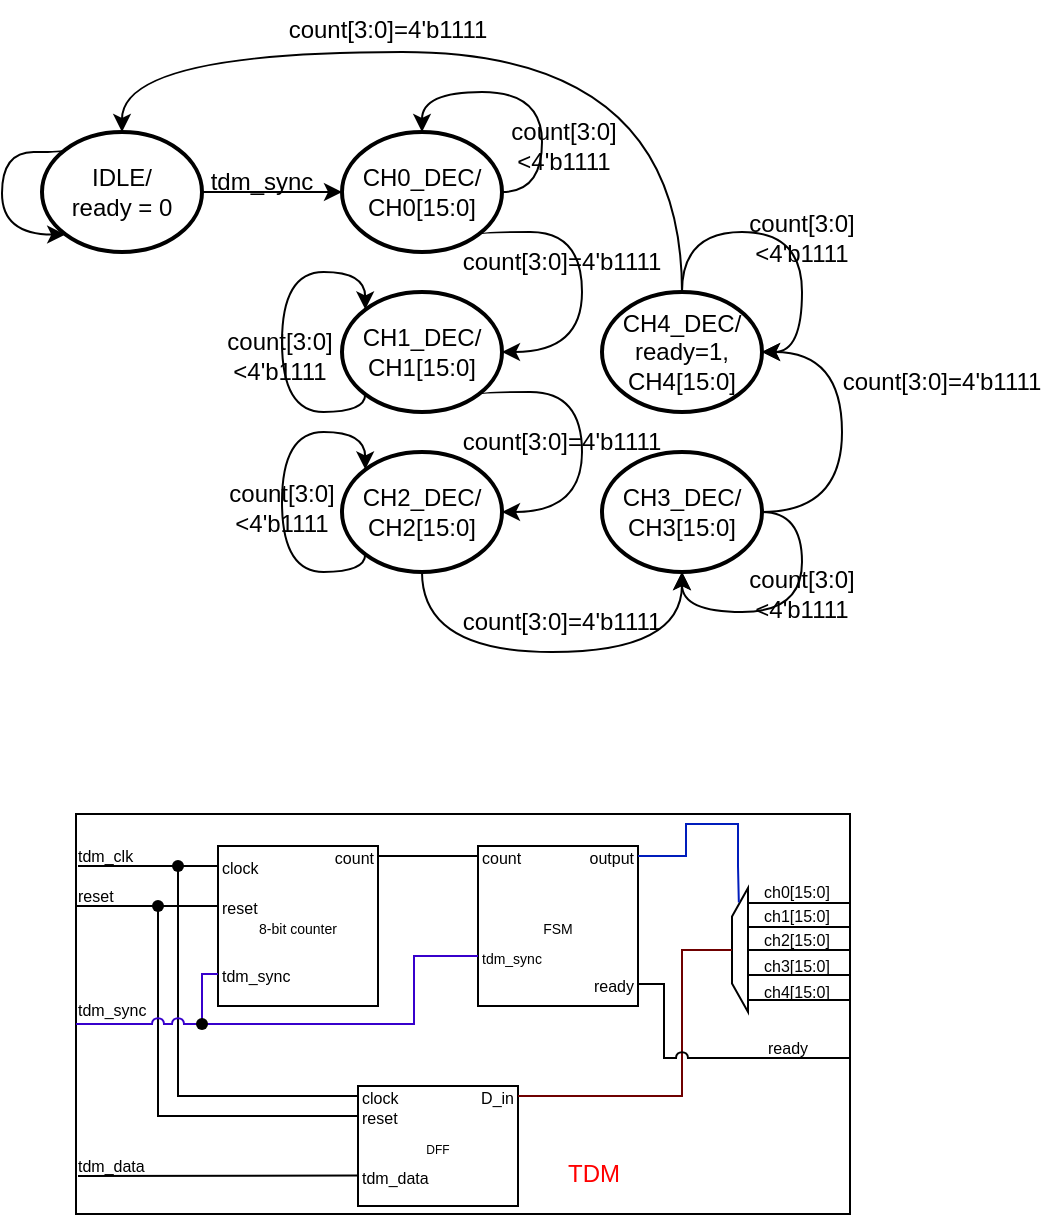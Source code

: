 <mxfile version="22.1.0" type="github">
  <diagram id="pO2yckjJLUHZ3hkfKYDs" name="Page-1">
    <mxGraphModel dx="989" dy="509" grid="0" gridSize="1" guides="1" tooltips="1" connect="1" arrows="1" fold="1" page="1" pageScale="1" pageWidth="1169" pageHeight="827" math="0" shadow="0">
      <root>
        <mxCell id="0" />
        <mxCell id="1" parent="0" />
        <mxCell id="PHXaZqlkiY236tPAjjlE-46" value="" style="group" vertex="1" connectable="0" parent="1">
          <mxGeometry x="315" y="558" width="405" height="200" as="geometry" />
        </mxCell>
        <mxCell id="-irzvPiJJPFumrXj4F0A-75" value="" style="rounded=0;whiteSpace=wrap;html=1;movable=1;resizable=1;rotatable=1;deletable=1;editable=1;locked=0;connectable=1;" parent="PHXaZqlkiY236tPAjjlE-46" vertex="1">
          <mxGeometry x="1" width="387" height="200" as="geometry" />
        </mxCell>
        <mxCell id="-irzvPiJJPFumrXj4F0A-76" value="&lt;font style=&quot;font-size: 7px;&quot;&gt;FSM&lt;/font&gt;" style="rounded=0;whiteSpace=wrap;html=1;movable=1;resizable=1;rotatable=1;deletable=1;editable=1;locked=0;connectable=1;container=0;" parent="PHXaZqlkiY236tPAjjlE-46" vertex="1">
          <mxGeometry x="202" y="16" width="80" height="80" as="geometry" />
        </mxCell>
        <mxCell id="-irzvPiJJPFumrXj4F0A-78" value="&lt;font style=&quot;font-size: 8px;&quot;&gt;count&lt;/font&gt;" style="text;html=1;strokeColor=none;fillColor=none;align=left;verticalAlign=middle;whiteSpace=wrap;rounded=0;movable=1;resizable=1;rotatable=1;deletable=1;editable=1;locked=0;connectable=1;container=0;" parent="PHXaZqlkiY236tPAjjlE-46" vertex="1">
          <mxGeometry x="202" y="16" width="60" height="10" as="geometry" />
        </mxCell>
        <mxCell id="-irzvPiJJPFumrXj4F0A-105" value="&lt;font style=&quot;font-size: 7px;&quot;&gt;tdm_sync&lt;/font&gt;" style="text;html=1;strokeColor=none;fillColor=none;align=left;verticalAlign=middle;whiteSpace=wrap;rounded=0;movable=1;resizable=1;rotatable=1;deletable=1;editable=1;locked=0;connectable=1;container=0;" parent="PHXaZqlkiY236tPAjjlE-46" vertex="1">
          <mxGeometry x="202" y="66" width="60" height="10" as="geometry" />
        </mxCell>
        <mxCell id="-irzvPiJJPFumrXj4F0A-106" value="&lt;font style=&quot;font-size: 8px;&quot;&gt;output&lt;/font&gt;" style="text;html=1;strokeColor=none;fillColor=none;align=right;verticalAlign=middle;whiteSpace=wrap;rounded=0;movable=1;resizable=1;rotatable=1;deletable=1;editable=1;locked=0;connectable=1;container=0;" parent="PHXaZqlkiY236tPAjjlE-46" vertex="1">
          <mxGeometry x="222" y="16" width="60" height="10" as="geometry" />
        </mxCell>
        <mxCell id="-irzvPiJJPFumrXj4F0A-117" value="&lt;font style=&quot;font-size: 6px;&quot;&gt;DFF&lt;/font&gt;" style="rounded=0;whiteSpace=wrap;html=1;movable=1;resizable=1;rotatable=1;deletable=1;editable=1;locked=0;connectable=1;container=0;" parent="PHXaZqlkiY236tPAjjlE-46" vertex="1">
          <mxGeometry x="142" y="136" width="80" height="60" as="geometry" />
        </mxCell>
        <mxCell id="-irzvPiJJPFumrXj4F0A-118" value="&lt;font style=&quot;font-size: 7px;&quot;&gt;8-bit counter&lt;/font&gt;" style="rounded=0;whiteSpace=wrap;html=1;movable=1;resizable=1;rotatable=1;deletable=1;editable=1;locked=0;connectable=1;container=0;" parent="PHXaZqlkiY236tPAjjlE-46" vertex="1">
          <mxGeometry x="72" y="16" width="80" height="80" as="geometry" />
        </mxCell>
        <mxCell id="-irzvPiJJPFumrXj4F0A-119" value="&lt;font style=&quot;font-size: 8px;&quot;&gt;clock&lt;/font&gt;" style="text;html=1;strokeColor=none;fillColor=none;align=left;verticalAlign=middle;whiteSpace=wrap;rounded=0;movable=1;resizable=1;rotatable=1;deletable=1;editable=1;locked=0;connectable=1;container=0;" parent="PHXaZqlkiY236tPAjjlE-46" vertex="1">
          <mxGeometry x="72" y="21" width="60" height="10" as="geometry" />
        </mxCell>
        <mxCell id="-irzvPiJJPFumrXj4F0A-120" value="&lt;span style=&quot;font-size: 8px;&quot;&gt;reset&lt;/span&gt;" style="text;html=1;strokeColor=none;fillColor=none;align=left;verticalAlign=middle;whiteSpace=wrap;rounded=0;movable=1;resizable=1;rotatable=1;deletable=1;editable=1;locked=0;connectable=1;container=0;" parent="PHXaZqlkiY236tPAjjlE-46" vertex="1">
          <mxGeometry x="72" y="41" width="60" height="10" as="geometry" />
        </mxCell>
        <mxCell id="PHXaZqlkiY236tPAjjlE-7" style="edgeStyle=orthogonalEdgeStyle;rounded=0;orthogonalLoop=1;jettySize=auto;html=1;entryX=0;entryY=0.5;entryDx=0;entryDy=0;movable=1;resizable=1;rotatable=1;deletable=1;editable=1;locked=0;connectable=1;endArrow=none;endFill=0;" edge="1" parent="PHXaZqlkiY236tPAjjlE-46" source="-irzvPiJJPFumrXj4F0A-121" target="-irzvPiJJPFumrXj4F0A-78">
          <mxGeometry relative="1" as="geometry">
            <mxPoint x="191.784" y="34" as="targetPoint" />
          </mxGeometry>
        </mxCell>
        <mxCell id="-irzvPiJJPFumrXj4F0A-121" value="&lt;span style=&quot;font-size: 8px;&quot;&gt;count&lt;/span&gt;" style="text;html=1;strokeColor=none;fillColor=none;align=right;verticalAlign=middle;whiteSpace=wrap;rounded=0;movable=1;resizable=1;rotatable=1;deletable=1;editable=1;locked=0;connectable=1;container=0;" parent="PHXaZqlkiY236tPAjjlE-46" vertex="1">
          <mxGeometry x="92" y="16" width="60" height="10" as="geometry" />
        </mxCell>
        <mxCell id="-irzvPiJJPFumrXj4F0A-122" value="&lt;font style=&quot;font-size: 8px;&quot;&gt;clock&lt;/font&gt;" style="text;html=1;strokeColor=none;fillColor=none;align=left;verticalAlign=middle;whiteSpace=wrap;rounded=0;movable=1;resizable=1;rotatable=1;deletable=1;editable=1;locked=0;connectable=1;container=0;" parent="PHXaZqlkiY236tPAjjlE-46" vertex="1">
          <mxGeometry x="142" y="136" width="60" height="10" as="geometry" />
        </mxCell>
        <mxCell id="-irzvPiJJPFumrXj4F0A-123" value="&lt;span style=&quot;font-size: 8px;&quot;&gt;reset&lt;/span&gt;" style="text;html=1;strokeColor=none;fillColor=none;align=left;verticalAlign=middle;whiteSpace=wrap;rounded=0;movable=1;resizable=1;rotatable=1;deletable=1;editable=1;locked=0;connectable=1;container=0;" parent="PHXaZqlkiY236tPAjjlE-46" vertex="1">
          <mxGeometry x="142" y="146" width="60" height="10" as="geometry" />
        </mxCell>
        <mxCell id="-irzvPiJJPFumrXj4F0A-124" value="&lt;font style=&quot;font-size: 8px;&quot;&gt;tdm_data&lt;/font&gt;" style="text;html=1;strokeColor=none;fillColor=none;align=left;verticalAlign=middle;whiteSpace=wrap;rounded=0;movable=1;resizable=1;rotatable=1;deletable=1;editable=1;locked=0;connectable=1;container=0;" parent="PHXaZqlkiY236tPAjjlE-46" vertex="1">
          <mxGeometry x="142" y="176" width="60" height="10" as="geometry" />
        </mxCell>
        <mxCell id="-irzvPiJJPFumrXj4F0A-125" value="" style="endArrow=none;html=1;rounded=0;endFill=0;movable=1;resizable=1;rotatable=1;deletable=1;editable=1;locked=0;connectable=1;entryX=0.005;entryY=0.515;entryDx=0;entryDy=0;entryPerimeter=0;" parent="PHXaZqlkiY236tPAjjlE-46" edge="1" target="PHXaZqlkiY236tPAjjlE-1">
          <mxGeometry width="50" height="50" relative="1" as="geometry">
            <mxPoint x="2" y="26" as="sourcePoint" />
            <mxPoint x="72" y="25.76" as="targetPoint" />
          </mxGeometry>
        </mxCell>
        <mxCell id="-irzvPiJJPFumrXj4F0A-129" value="" style="endArrow=none;html=1;rounded=0;endFill=0;movable=1;resizable=1;rotatable=1;deletable=1;editable=1;locked=0;connectable=1;" parent="PHXaZqlkiY236tPAjjlE-46" edge="1" source="PHXaZqlkiY236tPAjjlE-4">
          <mxGeometry width="50" height="50" relative="1" as="geometry">
            <mxPoint x="42" y="153" as="sourcePoint" />
            <mxPoint x="42" y="46" as="targetPoint" />
          </mxGeometry>
        </mxCell>
        <mxCell id="-irzvPiJJPFumrXj4F0A-134" value="" style="endArrow=none;html=1;rounded=0;endFill=0;movable=1;resizable=1;rotatable=1;deletable=1;editable=1;locked=0;connectable=1;" parent="PHXaZqlkiY236tPAjjlE-46" edge="1">
          <mxGeometry width="50" height="50" relative="1" as="geometry">
            <mxPoint x="2" y="181" as="sourcePoint" />
            <mxPoint x="142" y="180.76" as="targetPoint" />
          </mxGeometry>
        </mxCell>
        <mxCell id="-irzvPiJJPFumrXj4F0A-135" value="&lt;span style=&quot;font-size: 8px;&quot;&gt;D_in&lt;/span&gt;" style="text;html=1;strokeColor=none;fillColor=none;align=right;verticalAlign=middle;whiteSpace=wrap;rounded=0;movable=1;resizable=1;rotatable=1;deletable=1;editable=1;locked=0;connectable=1;container=0;" parent="PHXaZqlkiY236tPAjjlE-46" vertex="1">
          <mxGeometry x="162" y="136" width="60" height="10" as="geometry" />
        </mxCell>
        <mxCell id="-irzvPiJJPFumrXj4F0A-139" value="&lt;span style=&quot;font-size: 8px;&quot;&gt;ch4[15:0]&lt;/span&gt;" style="text;html=1;strokeColor=none;fillColor=none;align=left;verticalAlign=middle;whiteSpace=wrap;rounded=0;movable=1;resizable=1;rotatable=1;deletable=1;editable=1;locked=0;connectable=1;container=0;" parent="PHXaZqlkiY236tPAjjlE-46" vertex="1">
          <mxGeometry x="343" y="83" width="60" height="10" as="geometry" />
        </mxCell>
        <mxCell id="-irzvPiJJPFumrXj4F0A-140" value="&lt;span style=&quot;font-size: 8px;&quot;&gt;ch3[15:0]&lt;/span&gt;" style="text;html=1;strokeColor=none;fillColor=none;align=left;verticalAlign=middle;whiteSpace=wrap;rounded=0;movable=1;resizable=1;rotatable=1;deletable=1;editable=1;locked=0;connectable=1;container=0;" parent="PHXaZqlkiY236tPAjjlE-46" vertex="1">
          <mxGeometry x="343" y="70" width="60" height="10" as="geometry" />
        </mxCell>
        <mxCell id="-irzvPiJJPFumrXj4F0A-141" value="&lt;span style=&quot;font-size: 8px;&quot;&gt;ch1[15:0]&lt;/span&gt;" style="text;html=1;strokeColor=none;fillColor=none;align=left;verticalAlign=middle;whiteSpace=wrap;rounded=0;movable=1;resizable=1;rotatable=1;deletable=1;editable=1;locked=0;connectable=1;container=0;" parent="PHXaZqlkiY236tPAjjlE-46" vertex="1">
          <mxGeometry x="343" y="45" width="60" height="10" as="geometry" />
        </mxCell>
        <mxCell id="-irzvPiJJPFumrXj4F0A-142" value="&lt;span style=&quot;font-size: 8px;&quot;&gt;ch2[15:0]&lt;/span&gt;" style="text;html=1;strokeColor=none;fillColor=none;align=left;verticalAlign=middle;whiteSpace=wrap;rounded=0;movable=1;resizable=1;rotatable=1;deletable=1;editable=1;locked=0;connectable=1;container=0;" parent="PHXaZqlkiY236tPAjjlE-46" vertex="1">
          <mxGeometry x="343" y="57" width="60" height="10" as="geometry" />
        </mxCell>
        <mxCell id="-irzvPiJJPFumrXj4F0A-143" value="&lt;span style=&quot;font-size: 8px;&quot;&gt;ch0[15:0]&lt;/span&gt;" style="text;html=1;strokeColor=none;fillColor=none;align=left;verticalAlign=middle;whiteSpace=wrap;rounded=0;movable=1;resizable=1;rotatable=1;deletable=1;editable=1;locked=0;connectable=1;container=0;" parent="PHXaZqlkiY236tPAjjlE-46" vertex="1">
          <mxGeometry x="343" y="33" width="60" height="10" as="geometry" />
        </mxCell>
        <mxCell id="-irzvPiJJPFumrXj4F0A-144" value="&lt;span style=&quot;font-size: 8px;&quot;&gt;tdm_sync&lt;/span&gt;" style="text;html=1;strokeColor=none;fillColor=none;align=left;verticalAlign=middle;whiteSpace=wrap;rounded=0;movable=1;resizable=1;rotatable=1;deletable=1;editable=1;locked=0;connectable=1;container=0;" parent="PHXaZqlkiY236tPAjjlE-46" vertex="1">
          <mxGeometry y="92" width="60" height="10" as="geometry" />
        </mxCell>
        <mxCell id="-irzvPiJJPFumrXj4F0A-145" value="&lt;span style=&quot;font-size: 8px;&quot;&gt;tdm_data&lt;/span&gt;" style="text;html=1;strokeColor=none;fillColor=none;align=left;verticalAlign=middle;whiteSpace=wrap;rounded=0;movable=1;resizable=1;rotatable=1;deletable=1;editable=1;locked=0;connectable=1;container=0;" parent="PHXaZqlkiY236tPAjjlE-46" vertex="1">
          <mxGeometry y="170" width="60" height="10" as="geometry" />
        </mxCell>
        <mxCell id="-irzvPiJJPFumrXj4F0A-146" value="&lt;span style=&quot;font-size: 8px;&quot;&gt;tdm_clk&lt;/span&gt;" style="text;html=1;strokeColor=none;fillColor=none;align=left;verticalAlign=middle;whiteSpace=wrap;rounded=0;movable=1;resizable=1;rotatable=1;deletable=1;editable=1;locked=0;connectable=1;container=0;" parent="PHXaZqlkiY236tPAjjlE-46" vertex="1">
          <mxGeometry y="15" width="60" height="10" as="geometry" />
        </mxCell>
        <mxCell id="-irzvPiJJPFumrXj4F0A-147" value="&lt;span style=&quot;font-size: 8px;&quot;&gt;reset&lt;/span&gt;" style="text;html=1;strokeColor=none;fillColor=none;align=left;verticalAlign=middle;whiteSpace=wrap;rounded=0;movable=1;resizable=1;rotatable=1;deletable=1;editable=1;locked=0;connectable=1;container=0;" parent="PHXaZqlkiY236tPAjjlE-46" vertex="1">
          <mxGeometry y="35" width="60" height="10" as="geometry" />
        </mxCell>
        <mxCell id="-irzvPiJJPFumrXj4F0A-148" value="&lt;font color=&quot;#ff0000&quot;&gt;TDM&lt;/font&gt;" style="text;html=1;strokeColor=none;fillColor=none;align=center;verticalAlign=middle;whiteSpace=wrap;rounded=0;container=0;movable=1;resizable=1;rotatable=1;deletable=1;editable=1;locked=0;connectable=1;" parent="PHXaZqlkiY236tPAjjlE-46" vertex="1">
          <mxGeometry x="230" y="165" width="60" height="30" as="geometry" />
        </mxCell>
        <mxCell id="PHXaZqlkiY236tPAjjlE-2" style="edgeStyle=orthogonalEdgeStyle;rounded=0;orthogonalLoop=1;jettySize=auto;html=1;entryX=0;entryY=0.5;entryDx=0;entryDy=0;endArrow=none;endFill=0;movable=1;resizable=1;rotatable=1;deletable=1;editable=1;locked=0;connectable=1;" edge="1" parent="PHXaZqlkiY236tPAjjlE-46" source="PHXaZqlkiY236tPAjjlE-1" target="-irzvPiJJPFumrXj4F0A-119">
          <mxGeometry relative="1" as="geometry" />
        </mxCell>
        <mxCell id="PHXaZqlkiY236tPAjjlE-3" style="edgeStyle=orthogonalEdgeStyle;rounded=0;orthogonalLoop=1;jettySize=auto;html=1;entryX=0;entryY=0.5;entryDx=0;entryDy=0;endArrow=none;endFill=0;jumpStyle=arc;movable=1;resizable=1;rotatable=1;deletable=1;editable=1;locked=0;connectable=1;" edge="1" parent="PHXaZqlkiY236tPAjjlE-46" source="PHXaZqlkiY236tPAjjlE-1" target="-irzvPiJJPFumrXj4F0A-122">
          <mxGeometry relative="1" as="geometry">
            <mxPoint x="107" y="134" as="targetPoint" />
            <Array as="points">
              <mxPoint x="52" y="141" />
            </Array>
          </mxGeometry>
        </mxCell>
        <mxCell id="PHXaZqlkiY236tPAjjlE-1" value="" style="shape=waypoint;sketch=0;fillStyle=solid;size=6;pointerEvents=1;points=[];fillColor=none;resizable=1;rotatable=1;perimeter=centerPerimeter;snapToPoint=1;movable=1;deletable=1;editable=1;locked=0;connectable=1;" vertex="1" parent="PHXaZqlkiY236tPAjjlE-46">
          <mxGeometry x="42" y="16" width="20" height="20" as="geometry" />
        </mxCell>
        <mxCell id="PHXaZqlkiY236tPAjjlE-6" style="edgeStyle=orthogonalEdgeStyle;rounded=0;orthogonalLoop=1;jettySize=auto;html=1;entryX=0;entryY=0.5;entryDx=0;entryDy=0;endArrow=none;endFill=0;movable=1;resizable=1;rotatable=1;deletable=1;editable=1;locked=0;connectable=1;" edge="1" parent="PHXaZqlkiY236tPAjjlE-46" source="PHXaZqlkiY236tPAjjlE-4" target="-irzvPiJJPFumrXj4F0A-120">
          <mxGeometry relative="1" as="geometry">
            <mxPoint x="66" y="47" as="targetPoint" />
          </mxGeometry>
        </mxCell>
        <mxCell id="PHXaZqlkiY236tPAjjlE-11" style="edgeStyle=orthogonalEdgeStyle;rounded=0;orthogonalLoop=1;jettySize=auto;html=1;entryX=0;entryY=0.5;entryDx=0;entryDy=0;endArrow=none;endFill=0;jumpStyle=arc;movable=1;resizable=1;rotatable=1;deletable=1;editable=1;locked=0;connectable=1;" edge="1" parent="PHXaZqlkiY236tPAjjlE-46" source="PHXaZqlkiY236tPAjjlE-4" target="-irzvPiJJPFumrXj4F0A-123">
          <mxGeometry relative="1" as="geometry">
            <Array as="points">
              <mxPoint x="42" y="151" />
            </Array>
          </mxGeometry>
        </mxCell>
        <mxCell id="PHXaZqlkiY236tPAjjlE-4" value="" style="shape=waypoint;sketch=0;fillStyle=solid;size=6;pointerEvents=1;points=[];fillColor=none;resizable=1;rotatable=1;perimeter=centerPerimeter;snapToPoint=1;movable=1;deletable=1;editable=1;locked=0;connectable=1;" vertex="1" parent="PHXaZqlkiY236tPAjjlE-46">
          <mxGeometry x="32" y="36" width="20" height="20" as="geometry" />
        </mxCell>
        <mxCell id="PHXaZqlkiY236tPAjjlE-8" style="edgeStyle=orthogonalEdgeStyle;rounded=0;orthogonalLoop=1;jettySize=auto;html=1;exitX=0;exitY=1;exitDx=0;exitDy=0;entryX=0.008;entryY=0.539;entryDx=0;entryDy=0;entryPerimeter=0;endArrow=none;endFill=0;movable=1;resizable=1;rotatable=1;deletable=1;editable=1;locked=0;connectable=1;" edge="1" parent="PHXaZqlkiY236tPAjjlE-46">
          <mxGeometry relative="1" as="geometry">
            <mxPoint x="1" y="46" as="sourcePoint" />
            <mxPoint x="41" y="47" as="targetPoint" />
            <Array as="points">
              <mxPoint x="41" y="46" />
            </Array>
          </mxGeometry>
        </mxCell>
        <mxCell id="PHXaZqlkiY236tPAjjlE-16" style="edgeStyle=orthogonalEdgeStyle;rounded=0;orthogonalLoop=1;jettySize=auto;html=1;exitX=0.5;exitY=0;exitDx=0;exitDy=0;endArrow=none;endFill=0;movable=1;resizable=1;rotatable=1;deletable=1;editable=1;locked=0;connectable=1;" edge="1" parent="PHXaZqlkiY236tPAjjlE-46">
          <mxGeometry relative="1" as="geometry">
            <mxPoint x="388" y="68" as="targetPoint" />
            <mxPoint x="337" y="68" as="sourcePoint" />
          </mxGeometry>
        </mxCell>
        <mxCell id="PHXaZqlkiY236tPAjjlE-18" style="edgeStyle=orthogonalEdgeStyle;rounded=0;orthogonalLoop=1;jettySize=auto;html=1;exitX=0.25;exitY=1;exitDx=0;exitDy=0;exitPerimeter=0;endArrow=none;endFill=0;movable=1;resizable=1;rotatable=1;deletable=1;editable=1;locked=0;connectable=1;" edge="1" parent="PHXaZqlkiY236tPAjjlE-46">
          <mxGeometry relative="1" as="geometry">
            <mxPoint x="388" y="44.533" as="targetPoint" />
            <mxPoint x="337" y="44.5" as="sourcePoint" />
          </mxGeometry>
        </mxCell>
        <mxCell id="PHXaZqlkiY236tPAjjlE-19" style="edgeStyle=orthogonalEdgeStyle;rounded=0;orthogonalLoop=1;jettySize=auto;html=1;exitX=0.75;exitY=1;exitDx=0;exitDy=0;exitPerimeter=0;endArrow=none;endFill=0;movable=1;resizable=1;rotatable=1;deletable=1;editable=1;locked=0;connectable=1;" edge="1" parent="PHXaZqlkiY236tPAjjlE-46">
          <mxGeometry relative="1" as="geometry">
            <mxPoint x="388" y="80.467" as="targetPoint" />
            <mxPoint x="337.0" y="80.5" as="sourcePoint" />
          </mxGeometry>
        </mxCell>
        <mxCell id="PHXaZqlkiY236tPAjjlE-20" style="edgeStyle=orthogonalEdgeStyle;rounded=0;orthogonalLoop=1;jettySize=auto;html=1;exitX=1;exitY=1;exitDx=0;exitDy=0;exitPerimeter=0;endArrow=none;endFill=0;movable=1;resizable=1;rotatable=1;deletable=1;editable=1;locked=0;connectable=1;" edge="1" parent="PHXaZqlkiY236tPAjjlE-46">
          <mxGeometry relative="1" as="geometry">
            <mxPoint x="388" y="93" as="targetPoint" />
            <mxPoint x="337.0" y="93.0" as="sourcePoint" />
          </mxGeometry>
        </mxCell>
        <mxCell id="PHXaZqlkiY236tPAjjlE-14" value="" style="verticalLabelPosition=middle;verticalAlign=middle;html=1;shape=trapezoid;perimeter=trapezoidPerimeter;whiteSpace=wrap;size=0.23;arcSize=10;flipV=1;labelPosition=center;align=center;rotation=90;points=[[0,0,0,0,0],[0,0.25,0,0,0],[0,0.5,0,0,0],[0,0.75,0,0,0],[0,1,0,0,0],[0.25,0,0,0,0],[0.25,1,0,0,0],[0.48,0,0,0,-19],[0.5,0,0,0,0],[0.5,1,0,0,0],[0.75,0,0,0,0],[0.75,1,0,0,0],[1,0,0,0,0],[1,0.25,0,0,0],[1,0.33,0,0,0],[1,0.5,0,0,0],[1,0.67,0,0,0],[1,0.75,0,0,0],[1,1,0,0,0]];movable=1;resizable=1;rotatable=1;deletable=1;editable=1;locked=0;connectable=1;" vertex="1" parent="PHXaZqlkiY236tPAjjlE-46">
          <mxGeometry x="302" y="64" width="62" height="8" as="geometry" />
        </mxCell>
        <mxCell id="PHXaZqlkiY236tPAjjlE-12" style="edgeStyle=orthogonalEdgeStyle;rounded=0;orthogonalLoop=1;jettySize=auto;html=1;exitX=1;exitY=0.5;exitDx=0;exitDy=0;fillColor=#0050ef;strokeColor=#001DBC;entryX=0.116;entryY=0.427;entryDx=0;entryDy=0;entryPerimeter=0;movable=1;resizable=1;rotatable=1;deletable=1;editable=1;locked=0;connectable=1;endArrow=none;endFill=0;" edge="1" parent="PHXaZqlkiY236tPAjjlE-46" source="-irzvPiJJPFumrXj4F0A-106" target="PHXaZqlkiY236tPAjjlE-14">
          <mxGeometry relative="1" as="geometry">
            <mxPoint x="269" y="8" as="sourcePoint" />
            <mxPoint x="307" y="50" as="targetPoint" />
            <Array as="points">
              <mxPoint x="306" y="21" />
              <mxPoint x="306" y="5" />
              <mxPoint x="332" y="5" />
              <mxPoint x="332" y="26" />
              <mxPoint x="332" y="26" />
            </Array>
          </mxGeometry>
        </mxCell>
        <mxCell id="PHXaZqlkiY236tPAjjlE-13" style="edgeStyle=orthogonalEdgeStyle;rounded=0;orthogonalLoop=1;jettySize=auto;html=1;exitX=1;exitY=0.5;exitDx=0;exitDy=0;entryX=0.5;entryY=1;entryDx=0;entryDy=0;fillColor=#a20025;strokeColor=#6F0000;endArrow=none;endFill=0;jumpStyle=arc;movable=1;resizable=1;rotatable=1;deletable=1;editable=1;locked=0;connectable=1;" edge="1" parent="PHXaZqlkiY236tPAjjlE-46" source="-irzvPiJJPFumrXj4F0A-135" target="PHXaZqlkiY236tPAjjlE-14">
          <mxGeometry relative="1" as="geometry">
            <mxPoint x="320.75" y="56.0" as="targetPoint" />
            <Array as="points">
              <mxPoint x="304" y="141" />
              <mxPoint x="304" y="68" />
            </Array>
          </mxGeometry>
        </mxCell>
        <mxCell id="PHXaZqlkiY236tPAjjlE-22" style="edgeStyle=orthogonalEdgeStyle;rounded=0;orthogonalLoop=1;jettySize=auto;html=1;exitX=0.75;exitY=1;exitDx=0;exitDy=0;exitPerimeter=0;endArrow=none;endFill=0;movable=1;resizable=1;rotatable=1;deletable=1;editable=1;locked=0;connectable=1;" edge="1" parent="PHXaZqlkiY236tPAjjlE-46">
          <mxGeometry relative="1" as="geometry">
            <mxPoint x="388" y="56.467" as="targetPoint" />
            <mxPoint x="337.0" y="56.5" as="sourcePoint" />
          </mxGeometry>
        </mxCell>
        <mxCell id="PHXaZqlkiY236tPAjjlE-34" style="edgeStyle=orthogonalEdgeStyle;rounded=0;orthogonalLoop=1;jettySize=auto;html=1;exitX=1;exitY=0.5;exitDx=0;exitDy=0;endArrow=none;endFill=0;jumpStyle=arc;movable=1;resizable=1;rotatable=1;deletable=1;editable=1;locked=0;connectable=1;" edge="1" parent="PHXaZqlkiY236tPAjjlE-46" source="PHXaZqlkiY236tPAjjlE-30">
          <mxGeometry relative="1" as="geometry">
            <mxPoint x="388" y="122" as="targetPoint" />
            <Array as="points">
              <mxPoint x="295" y="85" />
              <mxPoint x="295" y="122" />
            </Array>
          </mxGeometry>
        </mxCell>
        <mxCell id="PHXaZqlkiY236tPAjjlE-30" value="&lt;span style=&quot;font-size: 8px;&quot;&gt;ready&lt;/span&gt;" style="text;html=1;strokeColor=none;fillColor=none;align=right;verticalAlign=middle;whiteSpace=wrap;rounded=0;movable=1;resizable=1;rotatable=1;deletable=1;editable=1;locked=0;connectable=1;container=0;" vertex="1" parent="PHXaZqlkiY236tPAjjlE-46">
          <mxGeometry x="222" y="80" width="60" height="10" as="geometry" />
        </mxCell>
        <mxCell id="PHXaZqlkiY236tPAjjlE-35" value="&lt;span style=&quot;font-size: 8px;&quot;&gt;ready&lt;/span&gt;" style="text;html=1;strokeColor=none;fillColor=none;align=left;verticalAlign=middle;whiteSpace=wrap;rounded=0;movable=1;resizable=1;rotatable=1;deletable=1;editable=1;locked=0;connectable=1;container=0;" vertex="1" parent="PHXaZqlkiY236tPAjjlE-46">
          <mxGeometry x="345" y="111" width="60" height="10" as="geometry" />
        </mxCell>
        <mxCell id="PHXaZqlkiY236tPAjjlE-37" value="&lt;span style=&quot;font-size: 8px;&quot;&gt;tdm_sync&lt;/span&gt;" style="text;html=1;strokeColor=none;fillColor=none;align=left;verticalAlign=middle;whiteSpace=wrap;rounded=0;movable=1;resizable=1;rotatable=1;deletable=1;editable=1;locked=0;connectable=1;container=0;" vertex="1" parent="PHXaZqlkiY236tPAjjlE-46">
          <mxGeometry x="72" y="75" width="60" height="10" as="geometry" />
        </mxCell>
        <mxCell id="PHXaZqlkiY236tPAjjlE-43" value="" style="edgeStyle=orthogonalEdgeStyle;rounded=0;orthogonalLoop=1;jettySize=auto;html=1;exitX=0;exitY=0.5;exitDx=0;exitDy=0;endArrow=none;endFill=0;fillColor=#6a00ff;strokeColor=#3700CC;" edge="1" parent="PHXaZqlkiY236tPAjjlE-46" source="PHXaZqlkiY236tPAjjlE-37" target="PHXaZqlkiY236tPAjjlE-38">
          <mxGeometry relative="1" as="geometry">
            <mxPoint x="65" y="112" as="targetPoint" />
            <mxPoint x="72" y="80" as="sourcePoint" />
          </mxGeometry>
        </mxCell>
        <mxCell id="PHXaZqlkiY236tPAjjlE-44" style="edgeStyle=orthogonalEdgeStyle;rounded=0;orthogonalLoop=1;jettySize=auto;html=1;endArrow=none;endFill=0;fillColor=#6a00ff;strokeColor=#3700CC;jumpStyle=arc;" edge="1" parent="PHXaZqlkiY236tPAjjlE-46" source="PHXaZqlkiY236tPAjjlE-38">
          <mxGeometry relative="1" as="geometry">
            <mxPoint x="1" y="105" as="targetPoint" />
          </mxGeometry>
        </mxCell>
        <mxCell id="PHXaZqlkiY236tPAjjlE-45" style="edgeStyle=orthogonalEdgeStyle;rounded=0;orthogonalLoop=1;jettySize=auto;html=1;entryX=0;entryY=0.5;entryDx=0;entryDy=0;fillColor=#6a00ff;strokeColor=#3700CC;endArrow=none;endFill=0;" edge="1" parent="PHXaZqlkiY236tPAjjlE-46" source="PHXaZqlkiY236tPAjjlE-38" target="-irzvPiJJPFumrXj4F0A-105">
          <mxGeometry relative="1" as="geometry">
            <Array as="points">
              <mxPoint x="170" y="105" />
              <mxPoint x="170" y="71" />
            </Array>
          </mxGeometry>
        </mxCell>
        <mxCell id="PHXaZqlkiY236tPAjjlE-38" value="" style="shape=waypoint;sketch=0;fillStyle=solid;size=6;pointerEvents=1;points=[];fillColor=none;resizable=1;rotatable=1;perimeter=centerPerimeter;snapToPoint=1;movable=1;deletable=1;editable=1;locked=0;connectable=1;" vertex="1" parent="PHXaZqlkiY236tPAjjlE-46">
          <mxGeometry x="54" y="95" width="20" height="20" as="geometry" />
        </mxCell>
        <mxCell id="PHXaZqlkiY236tPAjjlE-49" value="" style="group;movable=0;resizable=0;rotatable=0;deletable=0;editable=0;locked=1;connectable=0;" vertex="1" connectable="0" parent="1">
          <mxGeometry x="279" y="151" width="500" height="326" as="geometry" />
        </mxCell>
        <mxCell id="-irzvPiJJPFumrXj4F0A-79" value="IDLE/&lt;br&gt;ready = 0" style="strokeWidth=2;html=1;shape=mxgraph.flowchart.start_2;whiteSpace=wrap;movable=0;resizable=0;rotatable=0;deletable=0;editable=0;locked=1;connectable=0;" parent="PHXaZqlkiY236tPAjjlE-49" vertex="1">
          <mxGeometry x="20" y="66" width="80" height="60" as="geometry" />
        </mxCell>
        <mxCell id="-irzvPiJJPFumrXj4F0A-80" value="CH0_DEC/&lt;br&gt;CH0[15:0]" style="strokeWidth=2;html=1;shape=mxgraph.flowchart.start_2;whiteSpace=wrap;movable=0;resizable=0;rotatable=0;deletable=0;editable=0;locked=1;connectable=0;" parent="PHXaZqlkiY236tPAjjlE-49" vertex="1">
          <mxGeometry x="170" y="66" width="80" height="60" as="geometry" />
        </mxCell>
        <mxCell id="-irzvPiJJPFumrXj4F0A-81" value="CH1_DEC/&lt;br&gt;CH1[15:0]" style="strokeWidth=2;html=1;shape=mxgraph.flowchart.start_2;whiteSpace=wrap;movable=0;resizable=0;rotatable=0;deletable=0;editable=0;locked=1;connectable=0;" parent="PHXaZqlkiY236tPAjjlE-49" vertex="1">
          <mxGeometry x="170" y="146" width="80" height="60" as="geometry" />
        </mxCell>
        <mxCell id="-irzvPiJJPFumrXj4F0A-82" value="CH4_DEC/&lt;br&gt;ready=1,&lt;br&gt;CH4[15:0]" style="strokeWidth=2;html=1;shape=mxgraph.flowchart.start_2;whiteSpace=wrap;movable=0;resizable=0;rotatable=0;deletable=0;editable=0;locked=1;connectable=0;" parent="PHXaZqlkiY236tPAjjlE-49" vertex="1">
          <mxGeometry x="300" y="146" width="80" height="60" as="geometry" />
        </mxCell>
        <mxCell id="-irzvPiJJPFumrXj4F0A-83" value="CH3_DEC/&lt;br&gt;CH3[15:0]" style="strokeWidth=2;html=1;shape=mxgraph.flowchart.start_2;whiteSpace=wrap;movable=0;resizable=0;rotatable=0;deletable=0;editable=0;locked=1;connectable=0;" parent="PHXaZqlkiY236tPAjjlE-49" vertex="1">
          <mxGeometry x="300" y="226" width="80" height="60" as="geometry" />
        </mxCell>
        <mxCell id="-irzvPiJJPFumrXj4F0A-84" value="CH2_DEC/&lt;br&gt;CH2[15:0]" style="strokeWidth=2;html=1;shape=mxgraph.flowchart.start_2;whiteSpace=wrap;movable=0;resizable=0;rotatable=0;deletable=0;editable=0;locked=1;connectable=0;" parent="PHXaZqlkiY236tPAjjlE-49" vertex="1">
          <mxGeometry x="170" y="226" width="80" height="60" as="geometry" />
        </mxCell>
        <mxCell id="-irzvPiJJPFumrXj4F0A-85" value="" style="endArrow=classic;html=1;rounded=0;edgeStyle=orthogonalEdgeStyle;curved=1;entryX=1;entryY=0.5;entryDx=0;entryDy=0;entryPerimeter=0;exitX=0.855;exitY=0.855;exitDx=0;exitDy=0;exitPerimeter=0;movable=0;resizable=0;rotatable=0;deletable=0;editable=0;locked=1;connectable=0;" parent="PHXaZqlkiY236tPAjjlE-49" source="-irzvPiJJPFumrXj4F0A-80" target="-irzvPiJJPFumrXj4F0A-81" edge="1">
          <mxGeometry width="50" height="50" relative="1" as="geometry">
            <mxPoint x="300" y="86" as="sourcePoint" />
            <mxPoint x="396" y="86" as="targetPoint" />
            <Array as="points">
              <mxPoint x="238" y="116" />
              <mxPoint x="290" y="116" />
              <mxPoint x="290" y="176" />
            </Array>
          </mxGeometry>
        </mxCell>
        <mxCell id="-irzvPiJJPFumrXj4F0A-86" value="" style="endArrow=classic;html=1;rounded=0;edgeStyle=orthogonalEdgeStyle;curved=1;entryX=1;entryY=0.5;entryDx=0;entryDy=0;entryPerimeter=0;exitX=0.855;exitY=0.855;exitDx=0;exitDy=0;exitPerimeter=0;movable=0;resizable=0;rotatable=0;deletable=0;editable=0;locked=1;connectable=0;" parent="PHXaZqlkiY236tPAjjlE-49" source="-irzvPiJJPFumrXj4F0A-81" target="-irzvPiJJPFumrXj4F0A-84" edge="1">
          <mxGeometry width="50" height="50" relative="1" as="geometry">
            <mxPoint x="250" y="196" as="sourcePoint" />
            <mxPoint x="250" y="276" as="targetPoint" />
            <Array as="points">
              <mxPoint x="238" y="196" />
              <mxPoint x="290" y="196" />
              <mxPoint x="290" y="256" />
            </Array>
          </mxGeometry>
        </mxCell>
        <mxCell id="-irzvPiJJPFumrXj4F0A-87" value="" style="endArrow=classic;html=1;rounded=0;edgeStyle=orthogonalEdgeStyle;curved=1;entryX=0.5;entryY=1;entryDx=0;entryDy=0;entryPerimeter=0;exitX=0.5;exitY=1;exitDx=0;exitDy=0;exitPerimeter=0;movable=0;resizable=0;rotatable=0;deletable=0;editable=0;locked=1;connectable=0;" parent="PHXaZqlkiY236tPAjjlE-49" source="-irzvPiJJPFumrXj4F0A-84" target="-irzvPiJJPFumrXj4F0A-83" edge="1">
          <mxGeometry width="50" height="50" relative="1" as="geometry">
            <mxPoint x="248" y="207" as="sourcePoint" />
            <mxPoint x="260" y="266" as="targetPoint" />
            <Array as="points">
              <mxPoint x="210" y="326" />
              <mxPoint x="340" y="326" />
            </Array>
          </mxGeometry>
        </mxCell>
        <mxCell id="-irzvPiJJPFumrXj4F0A-88" value="" style="endArrow=classic;html=1;rounded=0;edgeStyle=orthogonalEdgeStyle;curved=1;exitX=1;exitY=0.5;exitDx=0;exitDy=0;exitPerimeter=0;entryX=1;entryY=0.5;entryDx=0;entryDy=0;entryPerimeter=0;movable=0;resizable=0;rotatable=0;deletable=0;editable=0;locked=1;connectable=0;" parent="PHXaZqlkiY236tPAjjlE-49" source="-irzvPiJJPFumrXj4F0A-83" target="-irzvPiJJPFumrXj4F0A-82" edge="1">
          <mxGeometry width="50" height="50" relative="1" as="geometry">
            <mxPoint x="410" y="187" as="sourcePoint" />
            <mxPoint x="450" y="276" as="targetPoint" />
            <Array as="points">
              <mxPoint x="420" y="256" />
              <mxPoint x="420" y="176" />
            </Array>
          </mxGeometry>
        </mxCell>
        <mxCell id="-irzvPiJJPFumrXj4F0A-89" value="" style="endArrow=classic;html=1;rounded=0;entryX=0;entryY=0.5;entryDx=0;entryDy=0;entryPerimeter=0;exitX=1;exitY=0.5;exitDx=0;exitDy=0;exitPerimeter=0;movable=0;resizable=0;rotatable=0;deletable=0;editable=0;locked=1;connectable=0;" parent="PHXaZqlkiY236tPAjjlE-49" source="-irzvPiJJPFumrXj4F0A-79" target="-irzvPiJJPFumrXj4F0A-80" edge="1">
          <mxGeometry width="50" height="50" relative="1" as="geometry">
            <mxPoint x="100" y="121" as="sourcePoint" />
            <mxPoint x="150" y="71" as="targetPoint" />
          </mxGeometry>
        </mxCell>
        <mxCell id="-irzvPiJJPFumrXj4F0A-90" value="" style="endArrow=classic;html=1;rounded=0;edgeStyle=orthogonalEdgeStyle;curved=1;exitX=0.5;exitY=0;exitDx=0;exitDy=0;exitPerimeter=0;entryX=0.5;entryY=0;entryDx=0;entryDy=0;entryPerimeter=0;movable=0;resizable=0;rotatable=0;deletable=0;editable=0;locked=1;connectable=0;" parent="PHXaZqlkiY236tPAjjlE-49" source="-irzvPiJJPFumrXj4F0A-82" target="-irzvPiJJPFumrXj4F0A-79" edge="1">
          <mxGeometry width="50" height="50" relative="1" as="geometry">
            <mxPoint x="330" y="116" as="sourcePoint" />
            <mxPoint x="330" y="36" as="targetPoint" />
            <Array as="points">
              <mxPoint x="340" y="26" />
              <mxPoint x="60" y="26" />
            </Array>
          </mxGeometry>
        </mxCell>
        <mxCell id="-irzvPiJJPFumrXj4F0A-91" value="tdm_sync" style="text;html=1;strokeColor=none;fillColor=none;align=center;verticalAlign=middle;whiteSpace=wrap;rounded=0;movable=0;resizable=0;rotatable=0;deletable=0;editable=0;locked=1;connectable=0;" parent="PHXaZqlkiY236tPAjjlE-49" vertex="1">
          <mxGeometry x="100" y="76" width="60" height="30" as="geometry" />
        </mxCell>
        <mxCell id="-irzvPiJJPFumrXj4F0A-92" value="" style="endArrow=classic;html=1;rounded=0;edgeStyle=orthogonalEdgeStyle;curved=1;entryX=0.145;entryY=0.855;entryDx=0;entryDy=0;entryPerimeter=0;exitX=0.145;exitY=0.145;exitDx=0;exitDy=0;exitPerimeter=0;movable=0;resizable=0;rotatable=0;deletable=0;editable=0;locked=1;connectable=0;" parent="PHXaZqlkiY236tPAjjlE-49" source="-irzvPiJJPFumrXj4F0A-79" target="-irzvPiJJPFumrXj4F0A-79" edge="1">
          <mxGeometry width="50" height="50" relative="1" as="geometry">
            <mxPoint x="-110.03" y="176" as="sourcePoint" />
            <mxPoint x="19.97" y="176" as="targetPoint" />
            <Array as="points">
              <mxPoint x="32" y="76" />
              <mxPoint y="76" />
              <mxPoint y="117" />
            </Array>
          </mxGeometry>
        </mxCell>
        <mxCell id="-irzvPiJJPFumrXj4F0A-95" value="count[3:0]=4&#39;b1111" style="text;html=1;strokeColor=none;fillColor=none;align=center;verticalAlign=middle;whiteSpace=wrap;rounded=0;movable=0;resizable=0;rotatable=0;deletable=0;editable=0;locked=1;connectable=0;" parent="PHXaZqlkiY236tPAjjlE-49" vertex="1">
          <mxGeometry x="250" y="116" width="60" height="30" as="geometry" />
        </mxCell>
        <mxCell id="-irzvPiJJPFumrXj4F0A-96" value="count[3:0]=4&#39;b1111" style="text;html=1;strokeColor=none;fillColor=none;align=center;verticalAlign=middle;whiteSpace=wrap;rounded=0;movable=0;resizable=0;rotatable=0;deletable=0;editable=0;locked=1;connectable=0;" parent="PHXaZqlkiY236tPAjjlE-49" vertex="1">
          <mxGeometry x="250" y="206" width="60" height="30" as="geometry" />
        </mxCell>
        <mxCell id="-irzvPiJJPFumrXj4F0A-97" value="count[3:0]=4&#39;b1111" style="text;html=1;strokeColor=none;fillColor=none;align=center;verticalAlign=middle;whiteSpace=wrap;rounded=0;movable=0;resizable=0;rotatable=0;deletable=0;editable=0;locked=1;connectable=0;" parent="PHXaZqlkiY236tPAjjlE-49" vertex="1">
          <mxGeometry x="250" y="296" width="60" height="30" as="geometry" />
        </mxCell>
        <mxCell id="-irzvPiJJPFumrXj4F0A-98" value="count[3:0]=4&#39;b1111" style="text;html=1;strokeColor=none;fillColor=none;align=center;verticalAlign=middle;whiteSpace=wrap;rounded=0;movable=0;resizable=0;rotatable=0;deletable=0;editable=0;locked=1;connectable=0;" parent="PHXaZqlkiY236tPAjjlE-49" vertex="1">
          <mxGeometry x="440" y="176" width="60" height="30" as="geometry" />
        </mxCell>
        <mxCell id="-irzvPiJJPFumrXj4F0A-99" value="count[3:0]=4&#39;b1111" style="text;html=1;strokeColor=none;fillColor=none;align=center;verticalAlign=middle;whiteSpace=wrap;rounded=0;movable=0;resizable=0;rotatable=0;deletable=0;editable=0;locked=1;connectable=0;" parent="PHXaZqlkiY236tPAjjlE-49" vertex="1">
          <mxGeometry x="163" width="60" height="30" as="geometry" />
        </mxCell>
        <mxCell id="-irzvPiJJPFumrXj4F0A-100" value="" style="endArrow=classic;html=1;rounded=0;edgeStyle=orthogonalEdgeStyle;curved=1;exitX=1;exitY=0.5;exitDx=0;exitDy=0;exitPerimeter=0;entryX=0.5;entryY=0;entryDx=0;entryDy=0;entryPerimeter=0;movable=0;resizable=0;rotatable=0;deletable=0;editable=0;locked=1;connectable=0;" parent="PHXaZqlkiY236tPAjjlE-49" source="-irzvPiJJPFumrXj4F0A-80" target="-irzvPiJJPFumrXj4F0A-80" edge="1">
          <mxGeometry width="50" height="50" relative="1" as="geometry">
            <mxPoint x="350" y="156" as="sourcePoint" />
            <mxPoint x="70" y="76" as="targetPoint" />
            <Array as="points">
              <mxPoint x="270" y="96" />
              <mxPoint x="270" y="46" />
              <mxPoint x="210" y="46" />
            </Array>
          </mxGeometry>
        </mxCell>
        <mxCell id="-irzvPiJJPFumrXj4F0A-101" value="" style="endArrow=classic;html=1;rounded=0;edgeStyle=orthogonalEdgeStyle;curved=1;exitX=0.145;exitY=0.855;exitDx=0;exitDy=0;exitPerimeter=0;entryX=0.145;entryY=0.145;entryDx=0;entryDy=0;entryPerimeter=0;movable=0;resizable=0;rotatable=0;deletable=0;editable=0;locked=1;connectable=0;" parent="PHXaZqlkiY236tPAjjlE-49" source="-irzvPiJJPFumrXj4F0A-81" target="-irzvPiJJPFumrXj4F0A-81" edge="1">
          <mxGeometry width="50" height="50" relative="1" as="geometry">
            <mxPoint x="120.03" y="296" as="sourcePoint" />
            <mxPoint x="80.03" y="266" as="targetPoint" />
            <Array as="points">
              <mxPoint x="182" y="206" />
              <mxPoint x="140" y="206" />
              <mxPoint x="140" y="136" />
              <mxPoint x="182" y="136" />
            </Array>
          </mxGeometry>
        </mxCell>
        <mxCell id="-irzvPiJJPFumrXj4F0A-102" value="" style="endArrow=classic;html=1;rounded=0;edgeStyle=orthogonalEdgeStyle;curved=1;exitX=0.145;exitY=0.855;exitDx=0;exitDy=0;exitPerimeter=0;entryX=0.145;entryY=0.145;entryDx=0;entryDy=0;entryPerimeter=0;movable=0;resizable=0;rotatable=0;deletable=0;editable=0;locked=1;connectable=0;" parent="PHXaZqlkiY236tPAjjlE-49" source="-irzvPiJJPFumrXj4F0A-84" target="-irzvPiJJPFumrXj4F0A-84" edge="1">
          <mxGeometry width="50" height="50" relative="1" as="geometry">
            <mxPoint x="160" y="277" as="sourcePoint" />
            <mxPoint x="160" y="235" as="targetPoint" />
            <Array as="points">
              <mxPoint x="182" y="286" />
              <mxPoint x="140" y="286" />
              <mxPoint x="140" y="216" />
              <mxPoint x="182" y="216" />
            </Array>
          </mxGeometry>
        </mxCell>
        <mxCell id="-irzvPiJJPFumrXj4F0A-103" value="" style="endArrow=classic;html=1;rounded=0;edgeStyle=orthogonalEdgeStyle;curved=1;exitX=1;exitY=0.5;exitDx=0;exitDy=0;exitPerimeter=0;entryX=0.5;entryY=1;entryDx=0;entryDy=0;entryPerimeter=0;movable=0;resizable=0;rotatable=0;deletable=0;editable=0;locked=1;connectable=0;" parent="PHXaZqlkiY236tPAjjlE-49" source="-irzvPiJJPFumrXj4F0A-83" target="-irzvPiJJPFumrXj4F0A-83" edge="1">
          <mxGeometry width="50" height="50" relative="1" as="geometry">
            <mxPoint x="460" y="256" as="sourcePoint" />
            <mxPoint x="420" y="226" as="targetPoint" />
            <Array as="points">
              <mxPoint x="400" y="256" />
              <mxPoint x="400" y="306" />
              <mxPoint x="340" y="306" />
            </Array>
          </mxGeometry>
        </mxCell>
        <mxCell id="-irzvPiJJPFumrXj4F0A-104" value="" style="endArrow=classic;html=1;rounded=0;edgeStyle=orthogonalEdgeStyle;curved=1;exitX=0.5;exitY=0;exitDx=0;exitDy=0;exitPerimeter=0;entryX=1;entryY=0.5;entryDx=0;entryDy=0;entryPerimeter=0;movable=0;resizable=0;rotatable=0;deletable=0;editable=0;locked=1;connectable=0;" parent="PHXaZqlkiY236tPAjjlE-49" source="-irzvPiJJPFumrXj4F0A-82" target="-irzvPiJJPFumrXj4F0A-82" edge="1">
          <mxGeometry width="50" height="50" relative="1" as="geometry">
            <mxPoint x="430" y="106" as="sourcePoint" />
            <mxPoint x="390" y="136" as="targetPoint" />
            <Array as="points">
              <mxPoint x="340" y="116" />
              <mxPoint x="400" y="116" />
              <mxPoint x="400" y="176" />
            </Array>
          </mxGeometry>
        </mxCell>
        <mxCell id="PHXaZqlkiY236tPAjjlE-24" value="count[3:0]&amp;lt;4&#39;b1111" style="text;html=1;strokeColor=none;fillColor=none;align=center;verticalAlign=middle;whiteSpace=wrap;rounded=0;movable=0;resizable=0;rotatable=0;deletable=0;editable=0;locked=1;connectable=0;" vertex="1" parent="PHXaZqlkiY236tPAjjlE-49">
          <mxGeometry x="251" y="58" width="60" height="30" as="geometry" />
        </mxCell>
        <mxCell id="PHXaZqlkiY236tPAjjlE-26" value="count[3:0]&amp;lt;4&#39;b1111" style="text;html=1;strokeColor=none;fillColor=none;align=center;verticalAlign=middle;whiteSpace=wrap;rounded=0;movable=0;resizable=0;rotatable=0;deletable=0;editable=0;locked=1;connectable=0;" vertex="1" parent="PHXaZqlkiY236tPAjjlE-49">
          <mxGeometry x="109" y="163" width="60" height="30" as="geometry" />
        </mxCell>
        <mxCell id="PHXaZqlkiY236tPAjjlE-27" value="count[3:0]&amp;lt;4&#39;b1111" style="text;html=1;strokeColor=none;fillColor=none;align=center;verticalAlign=middle;whiteSpace=wrap;rounded=0;movable=0;resizable=0;rotatable=0;deletable=0;editable=0;locked=1;connectable=0;" vertex="1" parent="PHXaZqlkiY236tPAjjlE-49">
          <mxGeometry x="110" y="239" width="60" height="30" as="geometry" />
        </mxCell>
        <mxCell id="PHXaZqlkiY236tPAjjlE-28" value="count[3:0]&amp;lt;4&#39;b1111" style="text;html=1;strokeColor=none;fillColor=none;align=center;verticalAlign=middle;whiteSpace=wrap;rounded=0;movable=0;resizable=0;rotatable=0;deletable=0;editable=0;locked=1;connectable=0;" vertex="1" parent="PHXaZqlkiY236tPAjjlE-49">
          <mxGeometry x="370" y="282" width="60" height="30" as="geometry" />
        </mxCell>
        <mxCell id="PHXaZqlkiY236tPAjjlE-29" value="count[3:0]&amp;lt;4&#39;b1111" style="text;html=1;strokeColor=none;fillColor=none;align=center;verticalAlign=middle;whiteSpace=wrap;rounded=0;movable=0;resizable=0;rotatable=0;deletable=0;editable=0;locked=1;connectable=0;" vertex="1" parent="PHXaZqlkiY236tPAjjlE-49">
          <mxGeometry x="370" y="104" width="60" height="30" as="geometry" />
        </mxCell>
      </root>
    </mxGraphModel>
  </diagram>
</mxfile>
